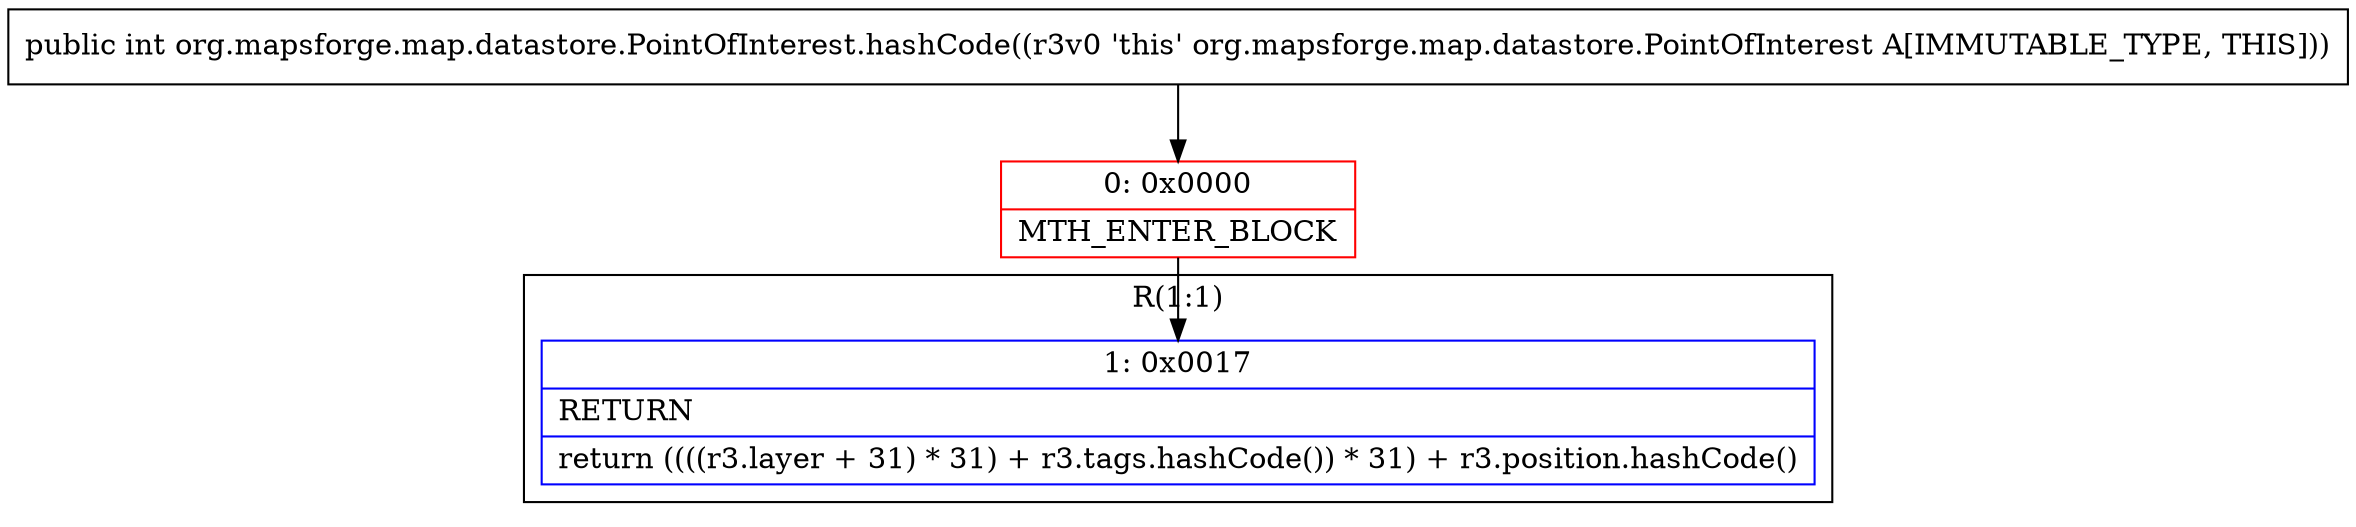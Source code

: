 digraph "CFG fororg.mapsforge.map.datastore.PointOfInterest.hashCode()I" {
subgraph cluster_Region_1601424559 {
label = "R(1:1)";
node [shape=record,color=blue];
Node_1 [shape=record,label="{1\:\ 0x0017|RETURN\l|return ((((r3.layer + 31) * 31) + r3.tags.hashCode()) * 31) + r3.position.hashCode()\l}"];
}
Node_0 [shape=record,color=red,label="{0\:\ 0x0000|MTH_ENTER_BLOCK\l}"];
MethodNode[shape=record,label="{public int org.mapsforge.map.datastore.PointOfInterest.hashCode((r3v0 'this' org.mapsforge.map.datastore.PointOfInterest A[IMMUTABLE_TYPE, THIS])) }"];
MethodNode -> Node_0;
Node_0 -> Node_1;
}

